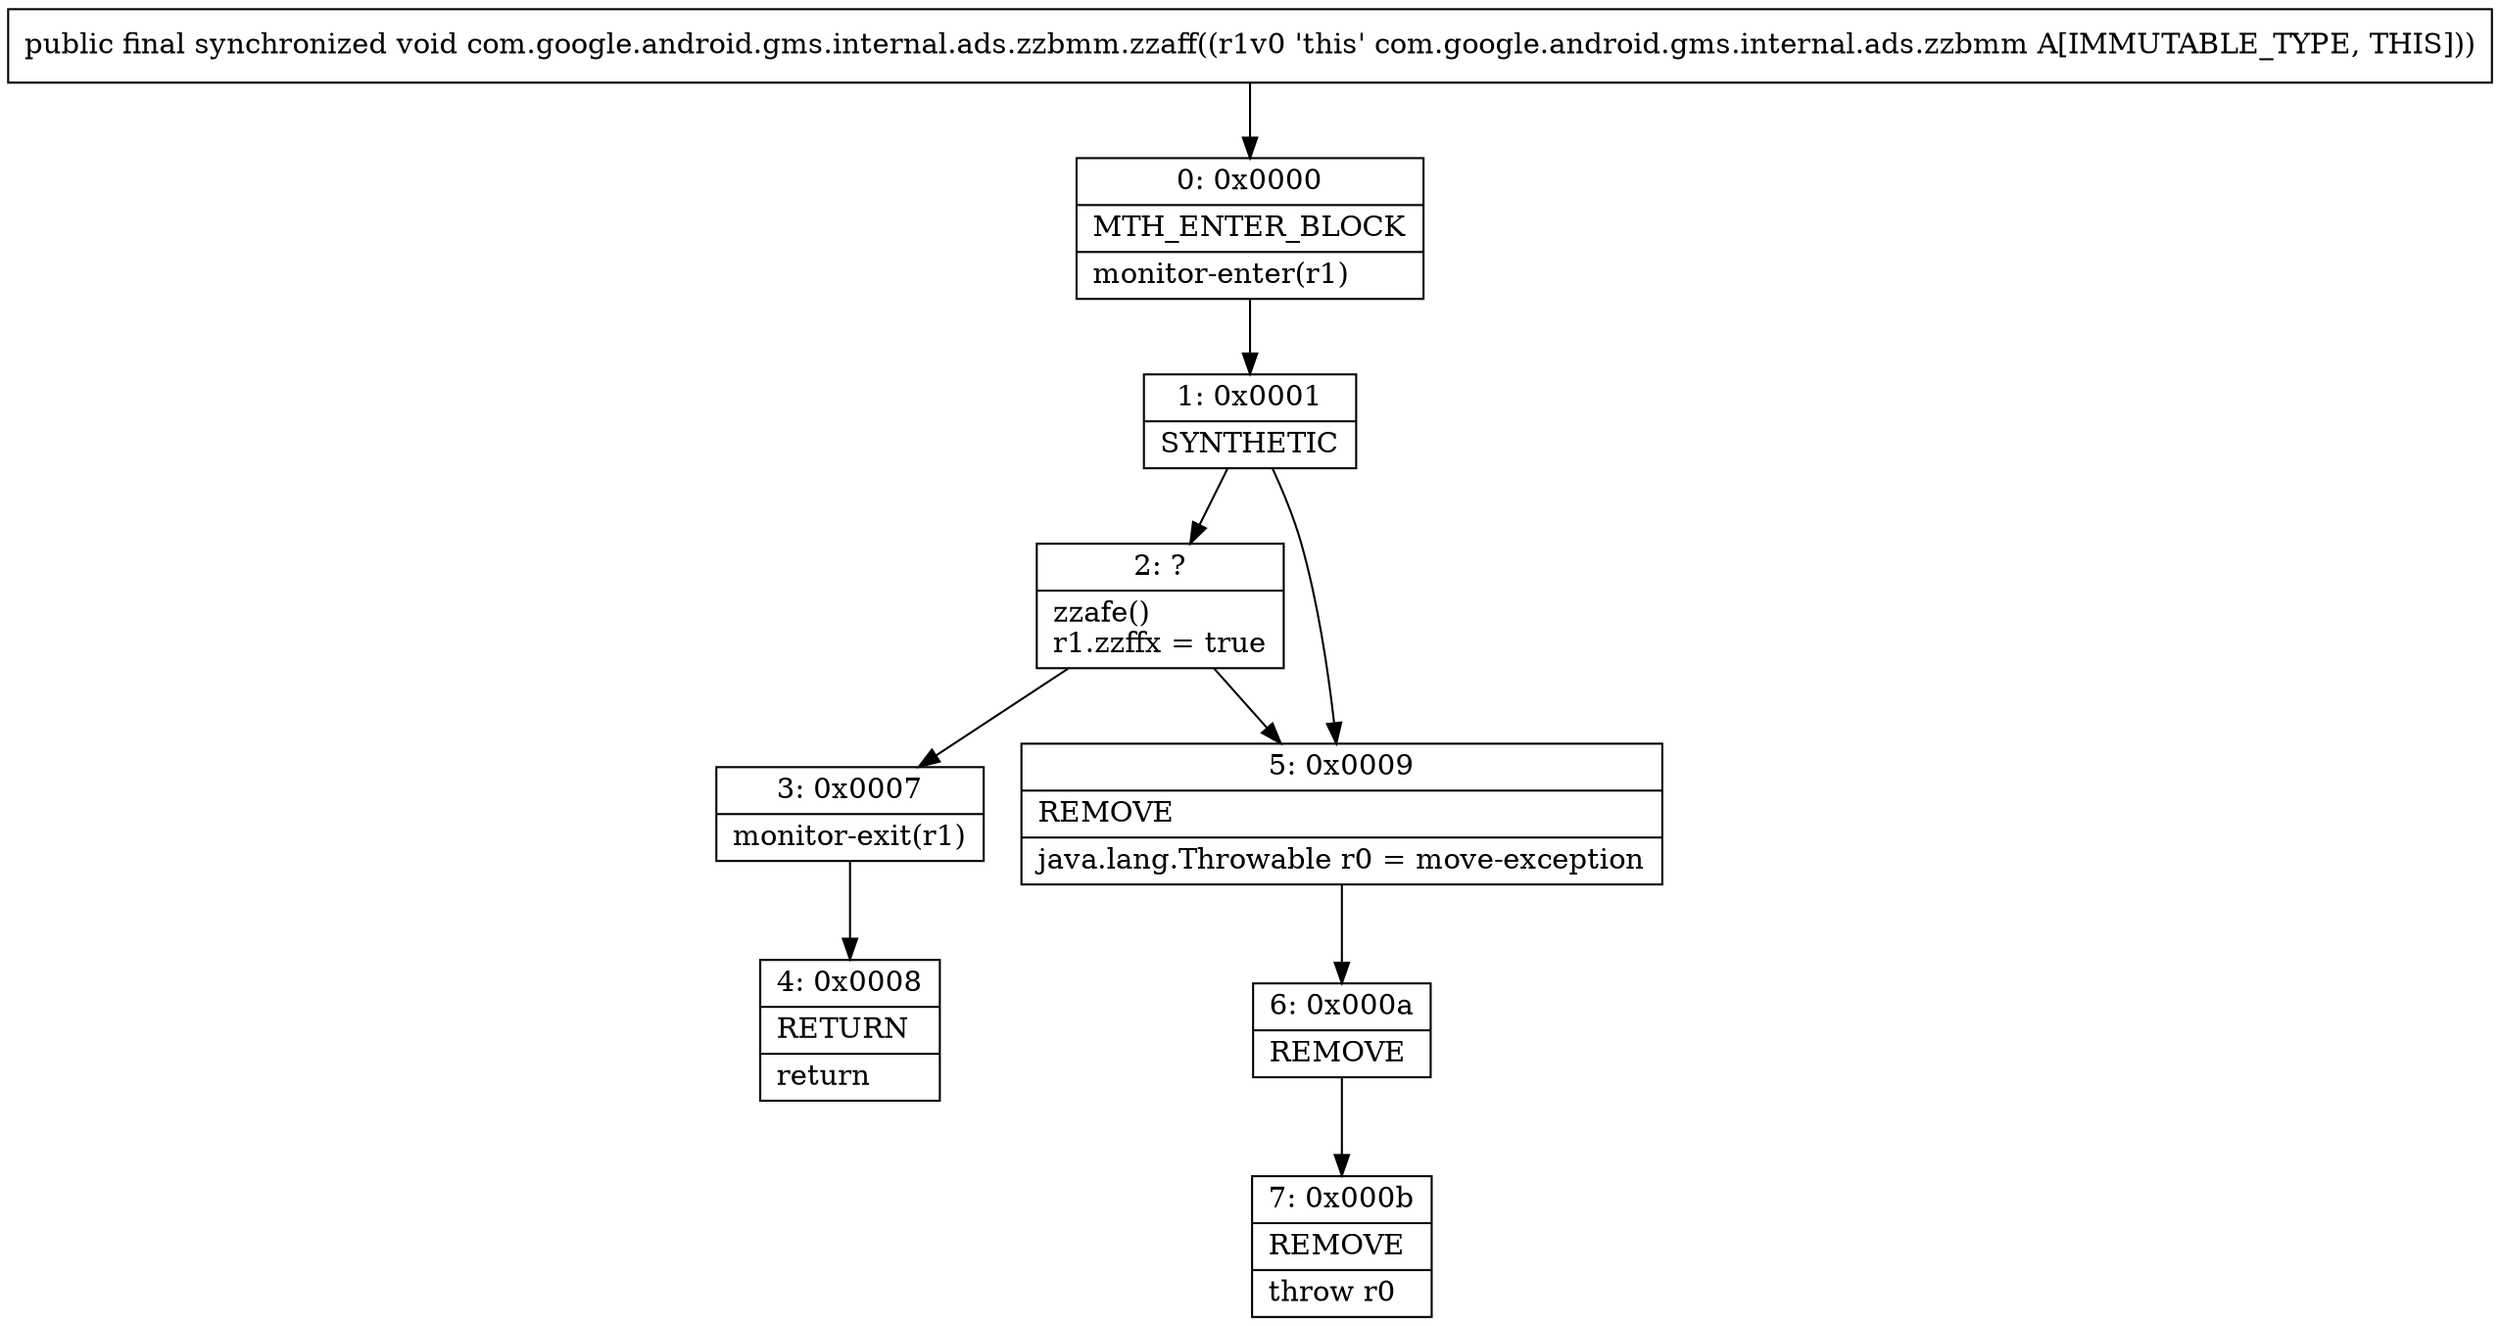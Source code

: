 digraph "CFG forcom.google.android.gms.internal.ads.zzbmm.zzaff()V" {
Node_0 [shape=record,label="{0\:\ 0x0000|MTH_ENTER_BLOCK\l|monitor\-enter(r1)\l}"];
Node_1 [shape=record,label="{1\:\ 0x0001|SYNTHETIC\l}"];
Node_2 [shape=record,label="{2\:\ ?|zzafe()\lr1.zzffx = true\l}"];
Node_3 [shape=record,label="{3\:\ 0x0007|monitor\-exit(r1)\l}"];
Node_4 [shape=record,label="{4\:\ 0x0008|RETURN\l|return\l}"];
Node_5 [shape=record,label="{5\:\ 0x0009|REMOVE\l|java.lang.Throwable r0 = move\-exception\l}"];
Node_6 [shape=record,label="{6\:\ 0x000a|REMOVE\l}"];
Node_7 [shape=record,label="{7\:\ 0x000b|REMOVE\l|throw r0\l}"];
MethodNode[shape=record,label="{public final synchronized void com.google.android.gms.internal.ads.zzbmm.zzaff((r1v0 'this' com.google.android.gms.internal.ads.zzbmm A[IMMUTABLE_TYPE, THIS])) }"];
MethodNode -> Node_0;
Node_0 -> Node_1;
Node_1 -> Node_2;
Node_1 -> Node_5;
Node_2 -> Node_3;
Node_2 -> Node_5;
Node_3 -> Node_4;
Node_5 -> Node_6;
Node_6 -> Node_7;
}

